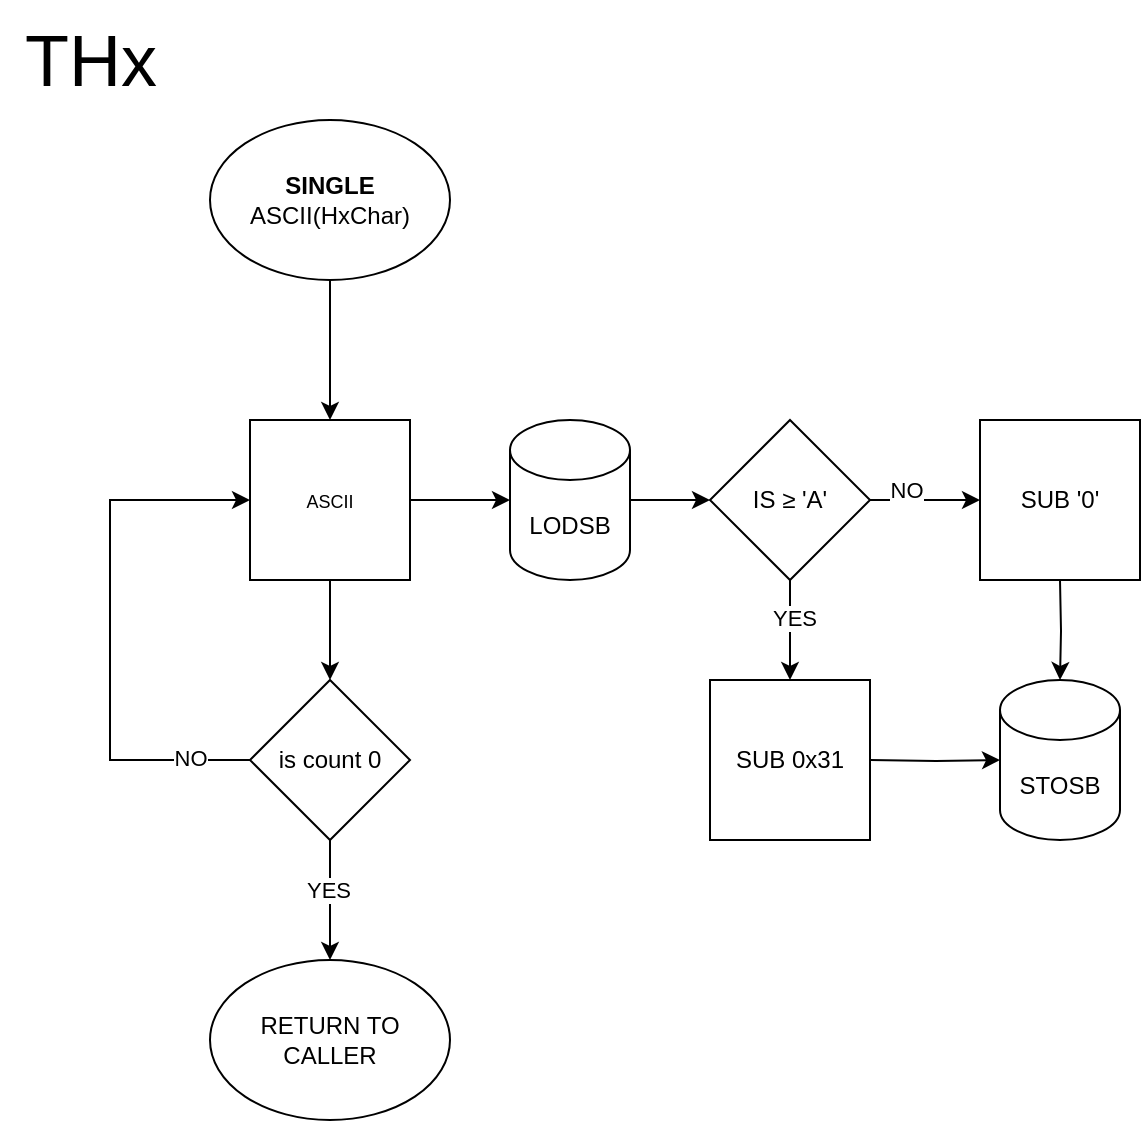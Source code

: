 <mxfile version="28.0.4">
  <diagram name="Page-1" id="NwqAw14xY9WLK1lpd05I">
    <mxGraphModel dx="726" dy="590" grid="1" gridSize="10" guides="1" tooltips="1" connect="1" arrows="1" fold="1" page="1" pageScale="1" pageWidth="680" pageHeight="700" math="0" shadow="0">
      <root>
        <mxCell id="0" />
        <mxCell id="1" parent="0" />
        <mxCell id="XtAoHHLYlEtA0rZeBia_-5" value="" style="edgeStyle=orthogonalEdgeStyle;rounded=0;orthogonalLoop=1;jettySize=auto;html=1;" parent="1" source="XtAoHHLYlEtA0rZeBia_-1" target="XtAoHHLYlEtA0rZeBia_-4" edge="1">
          <mxGeometry relative="1" as="geometry" />
        </mxCell>
        <mxCell id="XtAoHHLYlEtA0rZeBia_-1" value="&lt;div&gt;&lt;b&gt;SINGLE&lt;/b&gt;&lt;/div&gt;ASCII(HxChar)" style="ellipse;whiteSpace=wrap;html=1;" parent="1" vertex="1">
          <mxGeometry x="130" y="70" width="120" height="80" as="geometry" />
        </mxCell>
        <mxCell id="XtAoHHLYlEtA0rZeBia_-2" value="&lt;font style=&quot;font-size: 36px;&quot;&gt;THx&lt;/font&gt;" style="text;html=1;align=center;verticalAlign=middle;resizable=0;points=[];autosize=1;strokeColor=none;fillColor=none;" parent="1" vertex="1">
          <mxGeometry x="25" y="10" width="90" height="60" as="geometry" />
        </mxCell>
        <mxCell id="B1nsUtOMuSDBbrPCCyjd-3" value="" style="edgeStyle=orthogonalEdgeStyle;rounded=0;orthogonalLoop=1;jettySize=auto;html=1;" parent="1" source="XtAoHHLYlEtA0rZeBia_-4" target="B1nsUtOMuSDBbrPCCyjd-2" edge="1">
          <mxGeometry relative="1" as="geometry" />
        </mxCell>
        <mxCell id="B1nsUtOMuSDBbrPCCyjd-10" value="" style="edgeStyle=orthogonalEdgeStyle;rounded=0;orthogonalLoop=1;jettySize=auto;html=1;" parent="1" source="XtAoHHLYlEtA0rZeBia_-4" target="B1nsUtOMuSDBbrPCCyjd-9" edge="1">
          <mxGeometry relative="1" as="geometry" />
        </mxCell>
        <mxCell id="XtAoHHLYlEtA0rZeBia_-4" value="&lt;font style=&quot;font-size: 9px;&quot;&gt;ASCII&lt;/font&gt;" style="whiteSpace=wrap;html=1;aspect=fixed;" parent="1" vertex="1">
          <mxGeometry x="150" y="220" width="80" height="80" as="geometry" />
        </mxCell>
        <mxCell id="XtAoHHLYlEtA0rZeBia_-9" value="" style="edgeStyle=orthogonalEdgeStyle;rounded=0;orthogonalLoop=1;jettySize=auto;html=1;" parent="1" source="XtAoHHLYlEtA0rZeBia_-6" edge="1">
          <mxGeometry relative="1" as="geometry">
            <mxPoint x="420" y="350" as="targetPoint" />
          </mxGeometry>
        </mxCell>
        <mxCell id="XtAoHHLYlEtA0rZeBia_-10" value="YES" style="edgeLabel;html=1;align=center;verticalAlign=middle;resizable=0;points=[];" parent="XtAoHHLYlEtA0rZeBia_-9" vertex="1" connectable="0">
          <mxGeometry x="-0.244" y="2" relative="1" as="geometry">
            <mxPoint as="offset" />
          </mxGeometry>
        </mxCell>
        <mxCell id="XtAoHHLYlEtA0rZeBia_-16" value="" style="edgeStyle=orthogonalEdgeStyle;rounded=0;orthogonalLoop=1;jettySize=auto;html=1;" parent="1" source="XtAoHHLYlEtA0rZeBia_-6" edge="1">
          <mxGeometry relative="1" as="geometry">
            <mxPoint x="515" y="260.0" as="targetPoint" />
          </mxGeometry>
        </mxCell>
        <mxCell id="XtAoHHLYlEtA0rZeBia_-17" value="NO" style="edgeLabel;html=1;align=center;verticalAlign=middle;resizable=0;points=[];" parent="XtAoHHLYlEtA0rZeBia_-16" vertex="1" connectable="0">
          <mxGeometry x="-0.348" y="5" relative="1" as="geometry">
            <mxPoint as="offset" />
          </mxGeometry>
        </mxCell>
        <mxCell id="XtAoHHLYlEtA0rZeBia_-6" value="IS&amp;nbsp;≥ &#39;A&#39;" style="rhombus;whiteSpace=wrap;html=1;" parent="1" vertex="1">
          <mxGeometry x="380" y="220" width="80" height="80" as="geometry" />
        </mxCell>
        <mxCell id="XtAoHHLYlEtA0rZeBia_-19" value="" style="edgeStyle=orthogonalEdgeStyle;rounded=0;orthogonalLoop=1;jettySize=auto;html=1;" parent="1" target="XtAoHHLYlEtA0rZeBia_-18" edge="1">
          <mxGeometry relative="1" as="geometry">
            <mxPoint x="460" y="390" as="sourcePoint" />
          </mxGeometry>
        </mxCell>
        <mxCell id="XtAoHHLYlEtA0rZeBia_-20" value="" style="edgeStyle=orthogonalEdgeStyle;rounded=0;orthogonalLoop=1;jettySize=auto;html=1;" parent="1" target="XtAoHHLYlEtA0rZeBia_-18" edge="1">
          <mxGeometry relative="1" as="geometry">
            <mxPoint x="555" y="300.0" as="sourcePoint" />
          </mxGeometry>
        </mxCell>
        <mxCell id="XtAoHHLYlEtA0rZeBia_-18" value="STOSB" style="shape=cylinder3;whiteSpace=wrap;html=1;boundedLbl=1;backgroundOutline=1;size=15;" parent="1" vertex="1">
          <mxGeometry x="525" y="350" width="60" height="80" as="geometry" />
        </mxCell>
        <mxCell id="XtAoHHLYlEtA0rZeBia_-29" value="RETURN TO CALLER" style="ellipse;whiteSpace=wrap;html=1;" parent="1" vertex="1">
          <mxGeometry x="130" y="490" width="120" height="80" as="geometry" />
        </mxCell>
        <mxCell id="XtAoHHLYlEtA0rZeBia_-30" value="SUB &#39;0&#39;" style="whiteSpace=wrap;html=1;aspect=fixed;" parent="1" vertex="1">
          <mxGeometry x="515" y="220" width="80" height="80" as="geometry" />
        </mxCell>
        <mxCell id="XtAoHHLYlEtA0rZeBia_-31" value="SUB 0x31" style="whiteSpace=wrap;html=1;aspect=fixed;" parent="1" vertex="1">
          <mxGeometry x="380" y="350" width="80" height="80" as="geometry" />
        </mxCell>
        <mxCell id="B1nsUtOMuSDBbrPCCyjd-7" value="" style="edgeStyle=orthogonalEdgeStyle;rounded=0;orthogonalLoop=1;jettySize=auto;html=1;" parent="1" source="B1nsUtOMuSDBbrPCCyjd-2" target="XtAoHHLYlEtA0rZeBia_-29" edge="1">
          <mxGeometry relative="1" as="geometry" />
        </mxCell>
        <mxCell id="B1nsUtOMuSDBbrPCCyjd-8" value="YES" style="edgeLabel;html=1;align=center;verticalAlign=middle;resizable=0;points=[];" parent="B1nsUtOMuSDBbrPCCyjd-7" vertex="1" connectable="0">
          <mxGeometry x="-0.175" y="-1" relative="1" as="geometry">
            <mxPoint as="offset" />
          </mxGeometry>
        </mxCell>
        <mxCell id="k0AVKumuVMATNp2eTePm-2" style="edgeStyle=orthogonalEdgeStyle;rounded=0;orthogonalLoop=1;jettySize=auto;html=1;entryX=0;entryY=0.5;entryDx=0;entryDy=0;" edge="1" parent="1" source="B1nsUtOMuSDBbrPCCyjd-2" target="XtAoHHLYlEtA0rZeBia_-4">
          <mxGeometry relative="1" as="geometry">
            <Array as="points">
              <mxPoint x="80" y="390" />
              <mxPoint x="80" y="260" />
            </Array>
          </mxGeometry>
        </mxCell>
        <mxCell id="k0AVKumuVMATNp2eTePm-4" value="NO" style="edgeLabel;html=1;align=center;verticalAlign=middle;resizable=0;points=[];" vertex="1" connectable="0" parent="k0AVKumuVMATNp2eTePm-2">
          <mxGeometry x="-0.777" y="-1" relative="1" as="geometry">
            <mxPoint as="offset" />
          </mxGeometry>
        </mxCell>
        <mxCell id="B1nsUtOMuSDBbrPCCyjd-2" value="is count 0" style="rhombus;whiteSpace=wrap;html=1;" parent="1" vertex="1">
          <mxGeometry x="150" y="350" width="80" height="80" as="geometry" />
        </mxCell>
        <mxCell id="B1nsUtOMuSDBbrPCCyjd-11" value="" style="edgeStyle=orthogonalEdgeStyle;rounded=0;orthogonalLoop=1;jettySize=auto;html=1;" parent="1" source="B1nsUtOMuSDBbrPCCyjd-9" target="XtAoHHLYlEtA0rZeBia_-6" edge="1">
          <mxGeometry relative="1" as="geometry" />
        </mxCell>
        <mxCell id="B1nsUtOMuSDBbrPCCyjd-9" value="LODSB" style="shape=cylinder3;whiteSpace=wrap;html=1;boundedLbl=1;backgroundOutline=1;size=15;" parent="1" vertex="1">
          <mxGeometry x="280" y="220" width="60" height="80" as="geometry" />
        </mxCell>
      </root>
    </mxGraphModel>
  </diagram>
</mxfile>
